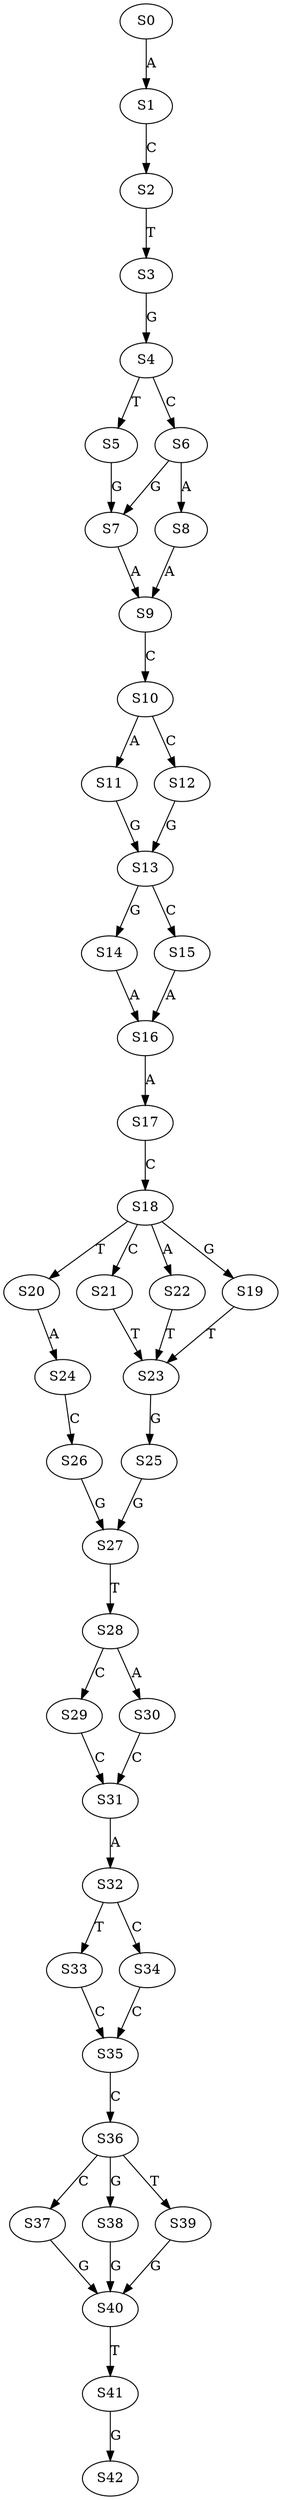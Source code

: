 strict digraph  {
	S0 -> S1 [ label = A ];
	S1 -> S2 [ label = C ];
	S2 -> S3 [ label = T ];
	S3 -> S4 [ label = G ];
	S4 -> S5 [ label = T ];
	S4 -> S6 [ label = C ];
	S5 -> S7 [ label = G ];
	S6 -> S8 [ label = A ];
	S6 -> S7 [ label = G ];
	S7 -> S9 [ label = A ];
	S8 -> S9 [ label = A ];
	S9 -> S10 [ label = C ];
	S10 -> S11 [ label = A ];
	S10 -> S12 [ label = C ];
	S11 -> S13 [ label = G ];
	S12 -> S13 [ label = G ];
	S13 -> S14 [ label = G ];
	S13 -> S15 [ label = C ];
	S14 -> S16 [ label = A ];
	S15 -> S16 [ label = A ];
	S16 -> S17 [ label = A ];
	S17 -> S18 [ label = C ];
	S18 -> S19 [ label = G ];
	S18 -> S20 [ label = T ];
	S18 -> S21 [ label = C ];
	S18 -> S22 [ label = A ];
	S19 -> S23 [ label = T ];
	S20 -> S24 [ label = A ];
	S21 -> S23 [ label = T ];
	S22 -> S23 [ label = T ];
	S23 -> S25 [ label = G ];
	S24 -> S26 [ label = C ];
	S25 -> S27 [ label = G ];
	S26 -> S27 [ label = G ];
	S27 -> S28 [ label = T ];
	S28 -> S29 [ label = C ];
	S28 -> S30 [ label = A ];
	S29 -> S31 [ label = C ];
	S30 -> S31 [ label = C ];
	S31 -> S32 [ label = A ];
	S32 -> S33 [ label = T ];
	S32 -> S34 [ label = C ];
	S33 -> S35 [ label = C ];
	S34 -> S35 [ label = C ];
	S35 -> S36 [ label = C ];
	S36 -> S37 [ label = C ];
	S36 -> S38 [ label = G ];
	S36 -> S39 [ label = T ];
	S37 -> S40 [ label = G ];
	S38 -> S40 [ label = G ];
	S39 -> S40 [ label = G ];
	S40 -> S41 [ label = T ];
	S41 -> S42 [ label = G ];
}
